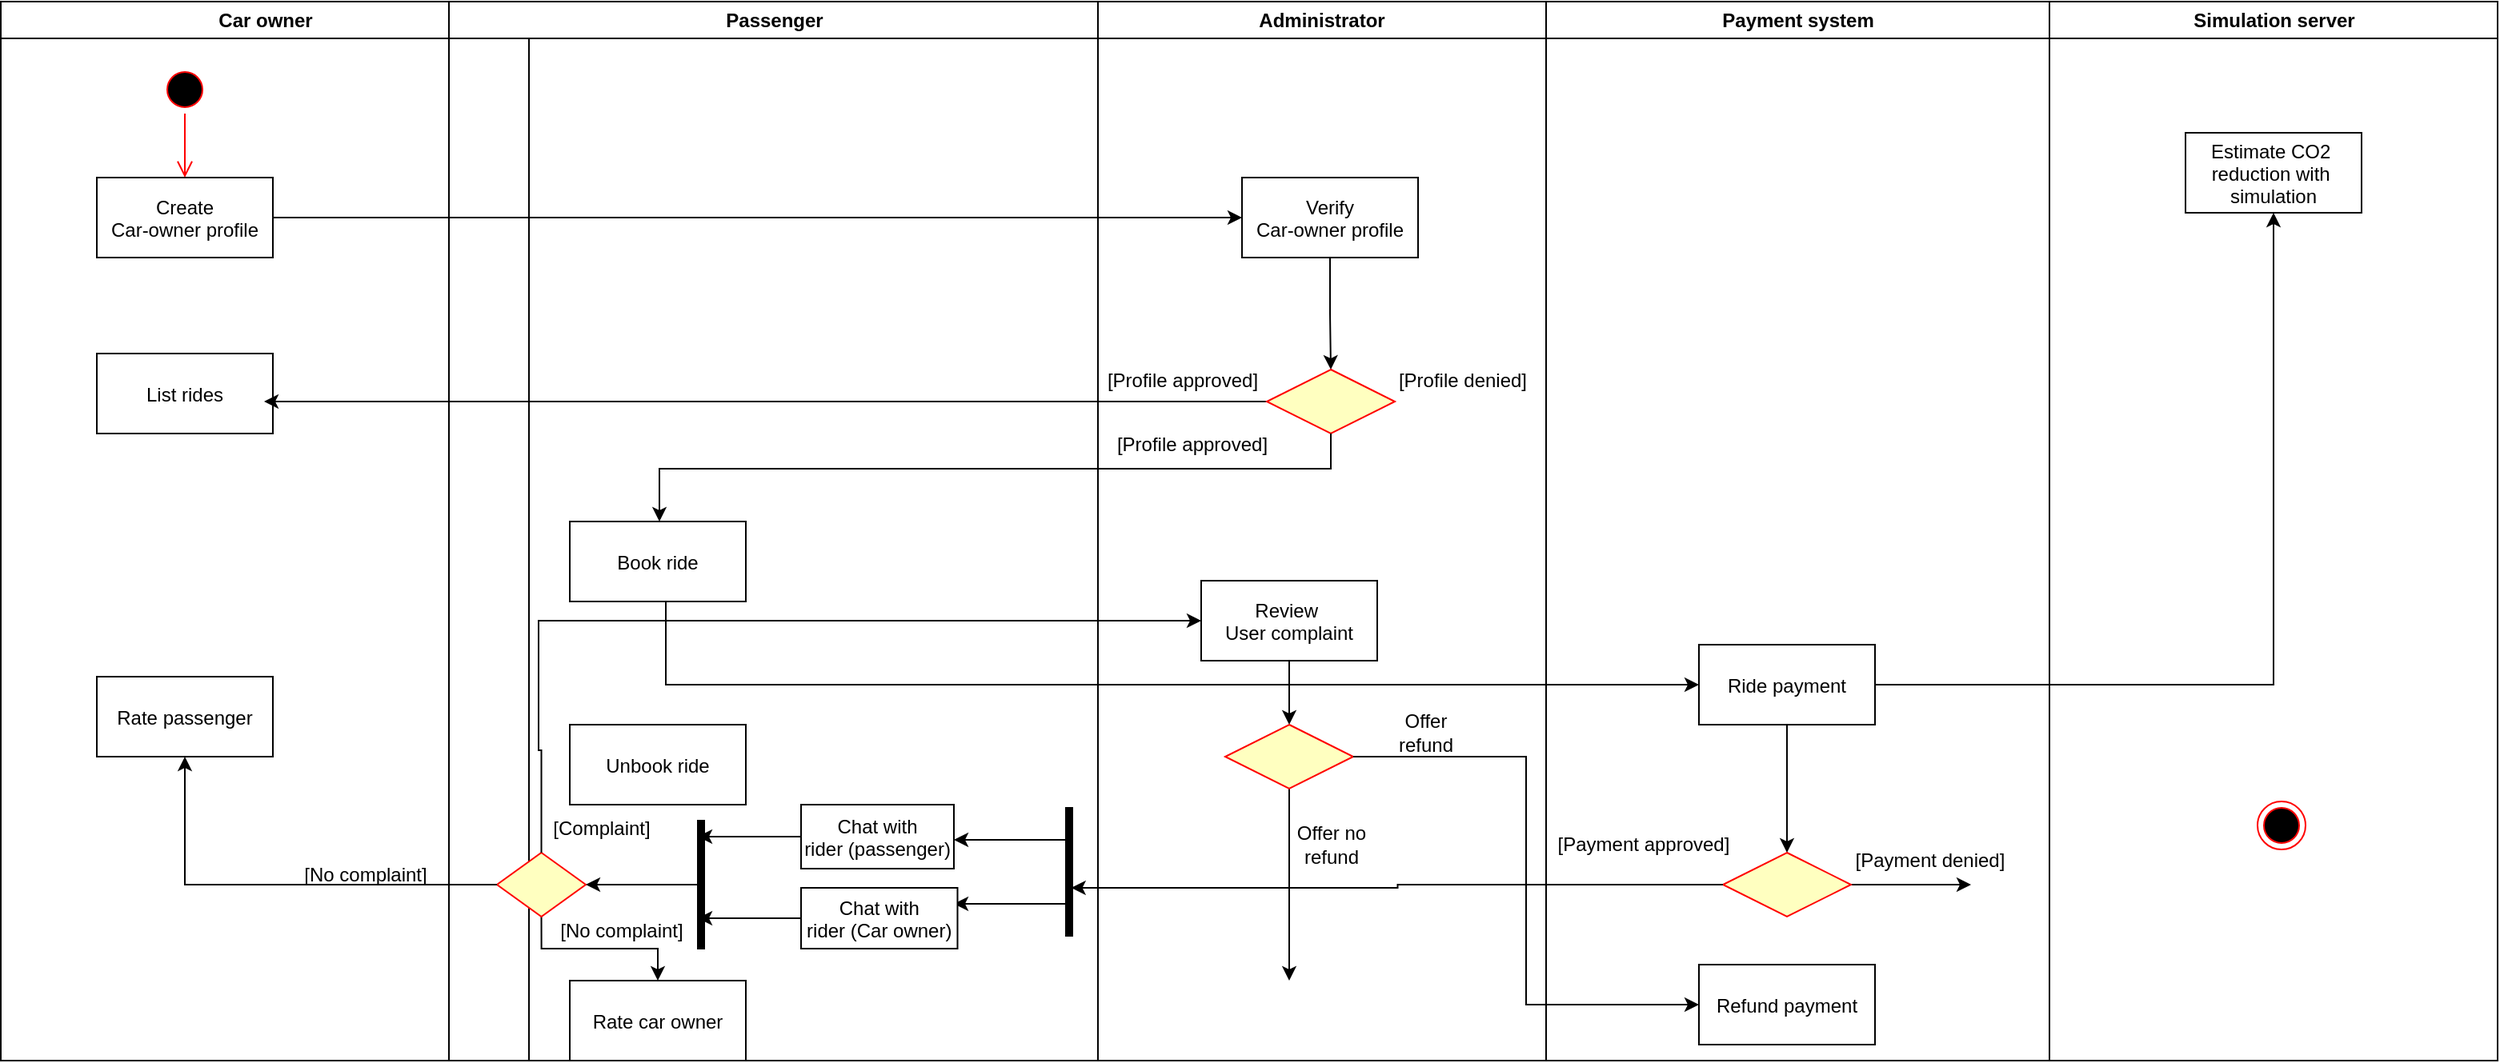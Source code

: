 <mxfile version="24.7.14">
  <diagram name="Page-1" id="e7e014a7-5840-1c2e-5031-d8a46d1fe8dd">
    <mxGraphModel dx="786" dy="475" grid="1" gridSize="10" guides="1" tooltips="1" connect="1" arrows="1" fold="1" page="1" pageScale="1" pageWidth="1169" pageHeight="826" background="none" math="0" shadow="0">
      <root>
        <mxCell id="0" />
        <mxCell id="1" parent="0" />
        <mxCell id="2" value="Car owner" style="swimlane;whiteSpace=wrap" parent="1" vertex="1">
          <mxGeometry x="164.5" y="128" width="330" height="662" as="geometry" />
        </mxCell>
        <mxCell id="5" value="" style="ellipse;shape=startState;fillColor=#000000;strokeColor=#ff0000;" parent="2" vertex="1">
          <mxGeometry x="100" y="40" width="30" height="30" as="geometry" />
        </mxCell>
        <mxCell id="6" value="" style="edgeStyle=elbowEdgeStyle;elbow=horizontal;verticalAlign=bottom;endArrow=open;endSize=8;strokeColor=#FF0000;endFill=1;rounded=0" parent="2" source="5" target="7" edge="1">
          <mxGeometry x="100" y="40" as="geometry">
            <mxPoint x="115" y="110" as="targetPoint" />
          </mxGeometry>
        </mxCell>
        <mxCell id="7" value="Create&#xa;Car-owner profile" style="" parent="2" vertex="1">
          <mxGeometry x="60" y="110" width="110" height="50" as="geometry" />
        </mxCell>
        <mxCell id="8" value="List rides" style="" parent="2" vertex="1">
          <mxGeometry x="60" y="220" width="110" height="50" as="geometry" />
        </mxCell>
        <mxCell id="pMBLiP_Nho2F4OluPu5k-53" value="Rate passenger" style="" parent="2" vertex="1">
          <mxGeometry x="60" y="422" width="110" height="50" as="geometry" />
        </mxCell>
        <mxCell id="pMBLiP_Nho2F4OluPu5k-58" style="edgeStyle=orthogonalEdgeStyle;rounded=0;orthogonalLoop=1;jettySize=auto;html=1;entryX=0.868;entryY=0.6;entryDx=0;entryDy=0;entryPerimeter=0;exitX=0;exitY=0.5;exitDx=0;exitDy=0;" parent="2" edge="1" source="21">
          <mxGeometry relative="1" as="geometry">
            <mxPoint x="674.52" y="250" as="sourcePoint" />
            <mxPoint x="164.5" y="250" as="targetPoint" />
          </mxGeometry>
        </mxCell>
        <mxCell id="kzkmn17KLLuDVO7qfpu3-67" value="[No complaint]" style="text;html=1;align=center;verticalAlign=middle;whiteSpace=wrap;rounded=0;" vertex="1" parent="2">
          <mxGeometry x="175.5" y="532" width="104.5" height="28" as="geometry" />
        </mxCell>
        <mxCell id="3" value="Passenger" style="swimlane;whiteSpace=wrap;startSize=23;" parent="1" vertex="1">
          <mxGeometry x="444.5" y="128" width="405.5" height="662" as="geometry" />
        </mxCell>
        <mxCell id="pMBLiP_Nho2F4OluPu5k-71" style="edgeStyle=elbowEdgeStyle;rounded=0;orthogonalLoop=1;jettySize=auto;html=1;entryX=0;entryY=0.5;entryDx=0;entryDy=0;" parent="3" target="pMBLiP_Nho2F4OluPu5k-73" edge="1">
          <mxGeometry relative="1" as="geometry">
            <mxPoint x="595.5" y="427" as="targetPoint" />
            <mxPoint x="135.5" y="375" as="sourcePoint" />
            <Array as="points">
              <mxPoint x="135.5" y="412" />
            </Array>
          </mxGeometry>
        </mxCell>
        <mxCell id="30" value="Book ride" style="" parent="3" vertex="1">
          <mxGeometry x="75.5" y="325" width="110" height="50" as="geometry" />
        </mxCell>
        <mxCell id="pMBLiP_Nho2F4OluPu5k-68" value="Unbook ride" style="" parent="3" vertex="1">
          <mxGeometry x="75.5" y="452" width="110" height="50" as="geometry" />
        </mxCell>
        <mxCell id="pMBLiP_Nho2F4OluPu5k-70" value="Rate car owner" style="" parent="3" vertex="1">
          <mxGeometry x="75.5" y="612" width="110" height="50" as="geometry" />
        </mxCell>
        <mxCell id="kzkmn17KLLuDVO7qfpu3-65" style="edgeStyle=orthogonalEdgeStyle;rounded=0;orthogonalLoop=1;jettySize=auto;html=1;exitX=0.5;exitY=1;exitDx=0;exitDy=0;entryX=0.5;entryY=0;entryDx=0;entryDy=0;" edge="1" parent="3" source="kzkmn17KLLuDVO7qfpu3-62" target="pMBLiP_Nho2F4OluPu5k-70">
          <mxGeometry relative="1" as="geometry">
            <mxPoint x="57.5" y="602" as="targetPoint" />
          </mxGeometry>
        </mxCell>
        <mxCell id="kzkmn17KLLuDVO7qfpu3-62" value="" style="rhombus;fillColor=#ffffc0;strokeColor=#ff0000;" vertex="1" parent="3">
          <mxGeometry x="30" y="532" width="55.5" height="40" as="geometry" />
        </mxCell>
        <mxCell id="kzkmn17KLLuDVO7qfpu3-44" style="edgeStyle=orthogonalEdgeStyle;rounded=0;orthogonalLoop=1;jettySize=auto;html=1;" edge="1" parent="3">
          <mxGeometry relative="1" as="geometry">
            <mxPoint x="315.5" y="564" as="targetPoint" />
            <mxPoint x="386" y="564" as="sourcePoint" />
            <Array as="points">
              <mxPoint x="315.5" y="564" />
              <mxPoint x="315.5" y="564" />
            </Array>
          </mxGeometry>
        </mxCell>
        <mxCell id="kzkmn17KLLuDVO7qfpu3-45" style="edgeStyle=orthogonalEdgeStyle;rounded=0;orthogonalLoop=1;jettySize=auto;html=1;" edge="1" parent="3">
          <mxGeometry relative="1" as="geometry">
            <mxPoint x="315.5" y="524" as="targetPoint" />
            <mxPoint x="386" y="524" as="sourcePoint" />
          </mxGeometry>
        </mxCell>
        <mxCell id="kzkmn17KLLuDVO7qfpu3-52" style="edgeStyle=orthogonalEdgeStyle;rounded=0;orthogonalLoop=1;jettySize=auto;html=1;" edge="1" parent="3" source="kzkmn17KLLuDVO7qfpu3-46">
          <mxGeometry relative="1" as="geometry">
            <mxPoint x="155.5" y="522" as="targetPoint" />
          </mxGeometry>
        </mxCell>
        <mxCell id="kzkmn17KLLuDVO7qfpu3-46" value="Chat with&#xa;rider (passenger)" style="" vertex="1" parent="3">
          <mxGeometry x="220" y="502" width="95.5" height="40" as="geometry" />
        </mxCell>
        <mxCell id="kzkmn17KLLuDVO7qfpu3-57" style="edgeStyle=orthogonalEdgeStyle;rounded=0;orthogonalLoop=1;jettySize=auto;html=1;" edge="1" parent="3" source="kzkmn17KLLuDVO7qfpu3-47">
          <mxGeometry relative="1" as="geometry">
            <mxPoint x="155.5" y="573" as="targetPoint" />
          </mxGeometry>
        </mxCell>
        <mxCell id="kzkmn17KLLuDVO7qfpu3-47" value="Chat with&#xa;rider (Car owner)" style="" vertex="1" parent="3">
          <mxGeometry x="220" y="554" width="97.75" height="38" as="geometry" />
        </mxCell>
        <mxCell id="kzkmn17KLLuDVO7qfpu3-61" style="edgeStyle=orthogonalEdgeStyle;rounded=0;orthogonalLoop=1;jettySize=auto;html=1;" edge="1" parent="3" source="kzkmn17KLLuDVO7qfpu3-54">
          <mxGeometry relative="1" as="geometry">
            <mxPoint x="85.5" y="552" as="targetPoint" />
          </mxGeometry>
        </mxCell>
        <mxCell id="kzkmn17KLLuDVO7qfpu3-54" value="" style="shape=rect;html=1;fillColor=strokeColor;verticalLabelPosition=bottom;verticalAlignment=top;flipH=1;" vertex="1" parent="3">
          <mxGeometry x="155.5" y="512" width="4" height="80" as="geometry" />
        </mxCell>
        <mxCell id="kzkmn17KLLuDVO7qfpu3-33" value="" style="shape=rect;html=1;fillColor=strokeColor;verticalLabelPosition=bottom;verticalAlignment=top;flipH=1;" vertex="1" parent="3">
          <mxGeometry x="385.5" y="504" width="4" height="80" as="geometry" />
        </mxCell>
        <mxCell id="kzkmn17KLLuDVO7qfpu3-68" value="[No complaint]" style="text;html=1;align=center;verticalAlign=middle;whiteSpace=wrap;rounded=0;" vertex="1" parent="3">
          <mxGeometry x="65.5" y="572" width="84.5" height="18" as="geometry" />
        </mxCell>
        <mxCell id="kzkmn17KLLuDVO7qfpu3-69" value="[Complaint]" style="text;html=1;align=center;verticalAlign=middle;whiteSpace=wrap;rounded=0;" vertex="1" parent="3">
          <mxGeometry x="65.5" y="502" width="60" height="30" as="geometry" />
        </mxCell>
        <mxCell id="4" value="Administrator" style="swimlane;whiteSpace=wrap;startSize=23;" parent="1" vertex="1">
          <mxGeometry x="850" y="128" width="280" height="662" as="geometry" />
        </mxCell>
        <mxCell id="kzkmn17KLLuDVO7qfpu3-72" style="edgeStyle=orthogonalEdgeStyle;rounded=0;orthogonalLoop=1;jettySize=auto;html=1;entryX=0.5;entryY=0;entryDx=0;entryDy=0;" edge="1" parent="4" source="33" target="kzkmn17KLLuDVO7qfpu3-71">
          <mxGeometry relative="1" as="geometry" />
        </mxCell>
        <mxCell id="33" value="Review &#xa;User complaint" style="" parent="4" vertex="1">
          <mxGeometry x="64.5" y="362" width="110" height="50" as="geometry" />
        </mxCell>
        <mxCell id="pMBLiP_Nho2F4OluPu5k-57" style="edgeStyle=orthogonalEdgeStyle;rounded=0;orthogonalLoop=1;jettySize=auto;html=1;entryX=0.5;entryY=0;entryDx=0;entryDy=0;" parent="4" source="pMBLiP_Nho2F4OluPu5k-54" target="21" edge="1">
          <mxGeometry relative="1" as="geometry" />
        </mxCell>
        <mxCell id="pMBLiP_Nho2F4OluPu5k-54" value="Verify&#xa;Car-owner profile" style="" parent="4" vertex="1">
          <mxGeometry x="90" y="110" width="110" height="50" as="geometry" />
        </mxCell>
        <mxCell id="21" value="" style="rhombus;fillColor=#ffffc0;strokeColor=#ff0000;" parent="4" vertex="1">
          <mxGeometry x="105.5" y="230" width="80" height="40" as="geometry" />
        </mxCell>
        <mxCell id="pMBLiP_Nho2F4OluPu5k-60" value="[Profile approved]" style="text;html=1;align=center;verticalAlign=middle;whiteSpace=wrap;rounded=0;" parent="4" vertex="1">
          <mxGeometry y="222" width="105.5" height="30" as="geometry" />
        </mxCell>
        <mxCell id="pMBLiP_Nho2F4OluPu5k-61" value="[Profile denied]" style="text;html=1;align=center;verticalAlign=middle;whiteSpace=wrap;rounded=0;" parent="4" vertex="1">
          <mxGeometry x="174.5" y="222" width="105.5" height="30" as="geometry" />
        </mxCell>
        <mxCell id="pMBLiP_Nho2F4OluPu5k-67" value="[Profile approved]" style="text;html=1;align=center;verticalAlign=middle;whiteSpace=wrap;rounded=0;" parent="4" vertex="1">
          <mxGeometry x="5.5" y="262" width="105.5" height="30" as="geometry" />
        </mxCell>
        <mxCell id="kzkmn17KLLuDVO7qfpu3-76" style="edgeStyle=orthogonalEdgeStyle;rounded=0;orthogonalLoop=1;jettySize=auto;html=1;" edge="1" parent="4" source="kzkmn17KLLuDVO7qfpu3-71">
          <mxGeometry relative="1" as="geometry">
            <mxPoint x="119.5" y="612" as="targetPoint" />
          </mxGeometry>
        </mxCell>
        <mxCell id="kzkmn17KLLuDVO7qfpu3-71" value="" style="rhombus;fillColor=#ffffc0;strokeColor=#ff0000;" vertex="1" parent="4">
          <mxGeometry x="79.5" y="452" width="80" height="40" as="geometry" />
        </mxCell>
        <mxCell id="kzkmn17KLLuDVO7qfpu3-75" value="Offer refund" style="text;html=1;align=center;verticalAlign=middle;whiteSpace=wrap;rounded=0;" vertex="1" parent="4">
          <mxGeometry x="174.5" y="442" width="60" height="30" as="geometry" />
        </mxCell>
        <mxCell id="kzkmn17KLLuDVO7qfpu3-77" value="Offer no&lt;div&gt;refund&lt;/div&gt;" style="text;html=1;align=center;verticalAlign=middle;whiteSpace=wrap;rounded=0;" vertex="1" parent="4">
          <mxGeometry x="115.5" y="512" width="60" height="30" as="geometry" />
        </mxCell>
        <mxCell id="pMBLiP_Nho2F4OluPu5k-41" value="Payment system" style="swimlane;whiteSpace=wrap;startSize=23;" parent="1" vertex="1">
          <mxGeometry x="1130" y="128" width="314.5" height="662" as="geometry" />
        </mxCell>
        <mxCell id="pMBLiP_Nho2F4OluPu5k-74" style="edgeStyle=orthogonalEdgeStyle;rounded=0;orthogonalLoop=1;jettySize=auto;html=1;" parent="pMBLiP_Nho2F4OluPu5k-41" source="pMBLiP_Nho2F4OluPu5k-73" edge="1">
          <mxGeometry relative="1" as="geometry">
            <mxPoint x="150.5" y="532" as="targetPoint" />
          </mxGeometry>
        </mxCell>
        <mxCell id="pMBLiP_Nho2F4OluPu5k-73" value="Ride payment" style="" parent="pMBLiP_Nho2F4OluPu5k-41" vertex="1">
          <mxGeometry x="95.5" y="402" width="110" height="50" as="geometry" />
        </mxCell>
        <mxCell id="pMBLiP_Nho2F4OluPu5k-80" style="edgeStyle=orthogonalEdgeStyle;rounded=0;orthogonalLoop=1;jettySize=auto;html=1;" parent="pMBLiP_Nho2F4OluPu5k-41" source="pMBLiP_Nho2F4OluPu5k-75" edge="1">
          <mxGeometry relative="1" as="geometry">
            <mxPoint x="265.5" y="552" as="targetPoint" />
          </mxGeometry>
        </mxCell>
        <mxCell id="pMBLiP_Nho2F4OluPu5k-75" value="" style="rhombus;fillColor=#ffffc0;strokeColor=#ff0000;" parent="pMBLiP_Nho2F4OluPu5k-41" vertex="1">
          <mxGeometry x="110.5" y="532" width="80" height="40" as="geometry" />
        </mxCell>
        <mxCell id="pMBLiP_Nho2F4OluPu5k-79" value="[Payment approved]" style="text;html=1;align=center;verticalAlign=middle;whiteSpace=wrap;rounded=0;" parent="pMBLiP_Nho2F4OluPu5k-41" vertex="1">
          <mxGeometry x="-14.5" y="512" width="150" height="30" as="geometry" />
        </mxCell>
        <mxCell id="pMBLiP_Nho2F4OluPu5k-81" value="[Payment denied]" style="text;html=1;align=center;verticalAlign=middle;whiteSpace=wrap;rounded=0;" parent="pMBLiP_Nho2F4OluPu5k-41" vertex="1">
          <mxGeometry x="164.5" y="522" width="150" height="30" as="geometry" />
        </mxCell>
        <mxCell id="pMBLiP_Nho2F4OluPu5k-82" value="Refund payment" style="" parent="pMBLiP_Nho2F4OluPu5k-41" vertex="1">
          <mxGeometry x="95.5" y="602" width="110" height="50" as="geometry" />
        </mxCell>
        <mxCell id="pMBLiP_Nho2F4OluPu5k-47" value="Simulation server" style="swimlane;whiteSpace=wrap;startSize=23;" parent="1" vertex="1">
          <mxGeometry x="1444.5" y="128" width="280" height="662" as="geometry" />
        </mxCell>
        <mxCell id="pMBLiP_Nho2F4OluPu5k-51" value="" style="ellipse;shape=endState;fillColor=#000000;strokeColor=#ff0000" parent="pMBLiP_Nho2F4OluPu5k-47" vertex="1">
          <mxGeometry x="130" y="500" width="30" height="30" as="geometry" />
        </mxCell>
        <mxCell id="rcudk_nzSlbvQskCSMdP-38" value="Estimate CO2 &#xa;reduction with &#xa;simulation" style="" parent="pMBLiP_Nho2F4OluPu5k-47" vertex="1">
          <mxGeometry x="85" y="82" width="110" height="50" as="geometry" />
        </mxCell>
        <mxCell id="pMBLiP_Nho2F4OluPu5k-56" style="edgeStyle=orthogonalEdgeStyle;rounded=0;orthogonalLoop=1;jettySize=auto;html=1;entryX=0;entryY=0.5;entryDx=0;entryDy=0;" parent="1" source="7" target="pMBLiP_Nho2F4OluPu5k-54" edge="1">
          <mxGeometry relative="1" as="geometry" />
        </mxCell>
        <mxCell id="kzkmn17KLLuDVO7qfpu3-63" style="edgeStyle=orthogonalEdgeStyle;rounded=0;orthogonalLoop=1;jettySize=auto;html=1;entryX=0.167;entryY=0.625;entryDx=0;entryDy=0;entryPerimeter=0;" edge="1" parent="1" source="pMBLiP_Nho2F4OluPu5k-75" target="kzkmn17KLLuDVO7qfpu3-33">
          <mxGeometry relative="1" as="geometry" />
        </mxCell>
        <mxCell id="kzkmn17KLLuDVO7qfpu3-64" style="edgeStyle=orthogonalEdgeStyle;rounded=0;orthogonalLoop=1;jettySize=auto;html=1;entryX=0.5;entryY=1;entryDx=0;entryDy=0;" edge="1" parent="1" source="kzkmn17KLLuDVO7qfpu3-62" target="pMBLiP_Nho2F4OluPu5k-53">
          <mxGeometry relative="1" as="geometry">
            <mxPoint x="280" y="680" as="targetPoint" />
          </mxGeometry>
        </mxCell>
        <mxCell id="kzkmn17KLLuDVO7qfpu3-66" style="edgeStyle=orthogonalEdgeStyle;rounded=0;orthogonalLoop=1;jettySize=auto;html=1;entryX=0;entryY=0.5;entryDx=0;entryDy=0;" edge="1" parent="1" source="kzkmn17KLLuDVO7qfpu3-62" target="33">
          <mxGeometry relative="1" as="geometry">
            <mxPoint x="500" y="530" as="targetPoint" />
            <Array as="points">
              <mxPoint x="502.5" y="596" />
              <mxPoint x="500.5" y="596" />
              <mxPoint x="500.5" y="515" />
            </Array>
          </mxGeometry>
        </mxCell>
        <mxCell id="pMBLiP_Nho2F4OluPu5k-64" style="edgeStyle=orthogonalEdgeStyle;rounded=0;orthogonalLoop=1;jettySize=auto;html=1;exitX=0.5;exitY=1;exitDx=0;exitDy=0;" parent="1" target="30" edge="1" source="21">
          <mxGeometry relative="1" as="geometry">
            <mxPoint x="640" y="450" as="targetPoint" />
            <mxPoint x="990" y="420" as="sourcePoint" />
            <Array as="points">
              <mxPoint x="996" y="420" />
              <mxPoint x="576" y="420" />
            </Array>
          </mxGeometry>
        </mxCell>
        <mxCell id="kzkmn17KLLuDVO7qfpu3-73" style="edgeStyle=orthogonalEdgeStyle;rounded=0;orthogonalLoop=1;jettySize=auto;html=1;entryX=0;entryY=0.5;entryDx=0;entryDy=0;" edge="1" parent="1" source="kzkmn17KLLuDVO7qfpu3-71" target="pMBLiP_Nho2F4OluPu5k-82">
          <mxGeometry relative="1" as="geometry">
            <mxPoint x="970" y="760" as="targetPoint" />
          </mxGeometry>
        </mxCell>
        <mxCell id="kzkmn17KLLuDVO7qfpu3-79" style="edgeStyle=orthogonalEdgeStyle;rounded=0;orthogonalLoop=1;jettySize=auto;html=1;entryX=0.5;entryY=1;entryDx=0;entryDy=0;" edge="1" parent="1" source="pMBLiP_Nho2F4OluPu5k-73" target="rcudk_nzSlbvQskCSMdP-38">
          <mxGeometry relative="1" as="geometry">
            <mxPoint x="1590" y="555" as="targetPoint" />
          </mxGeometry>
        </mxCell>
      </root>
    </mxGraphModel>
  </diagram>
</mxfile>
